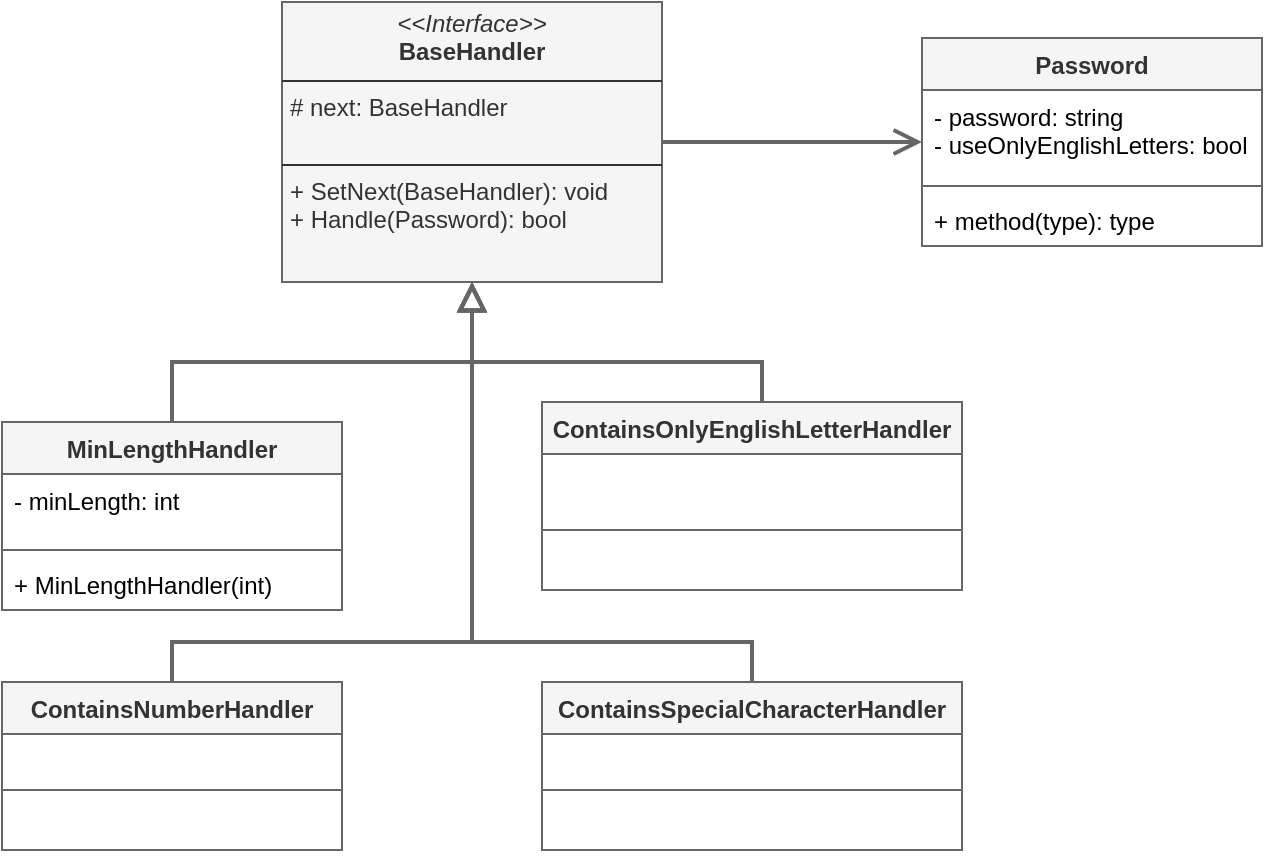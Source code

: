 <mxfile version="26.0.7">
  <diagram name="1 oldal" id="k5VLafUurUEzo1ECD47-">
    <mxGraphModel dx="1551" dy="384" grid="1" gridSize="10" guides="1" tooltips="1" connect="1" arrows="1" fold="1" page="1" pageScale="1" pageWidth="827" pageHeight="1169" math="0" shadow="0">
      <root>
        <mxCell id="0" />
        <mxCell id="1" parent="0" />
        <mxCell id="AM5RCEI44mSeraNB-EIr-6" style="edgeStyle=orthogonalEdgeStyle;rounded=0;orthogonalLoop=1;jettySize=auto;html=1;fillColor=#f5f5f5;strokeColor=#666666;strokeWidth=2;endSize=10;endArrow=open;endFill=0;" edge="1" parent="1" source="AM5RCEI44mSeraNB-EIr-1" target="AM5RCEI44mSeraNB-EIr-2">
          <mxGeometry relative="1" as="geometry" />
        </mxCell>
        <mxCell id="AM5RCEI44mSeraNB-EIr-1" value="&lt;p style=&quot;margin:0px;margin-top:4px;text-align:center;&quot;&gt;&lt;i&gt;&amp;lt;&amp;lt;Interface&amp;gt;&amp;gt;&lt;/i&gt;&lt;br&gt;&lt;b&gt;BaseHandler&lt;/b&gt;&lt;/p&gt;&lt;hr size=&quot;1&quot; style=&quot;border-style:solid;&quot;&gt;&lt;p style=&quot;margin:0px;margin-left:4px;&quot;&gt;# next: BaseHandler&lt;br&gt;&amp;nbsp;&lt;/p&gt;&lt;hr size=&quot;1&quot; style=&quot;border-style:solid;&quot;&gt;&lt;p style=&quot;margin:0px;margin-left:4px;&quot;&gt;+ SetNext(BaseHandler): void&lt;br&gt;+ Handle(Password): bool&lt;/p&gt;" style="verticalAlign=top;align=left;overflow=fill;html=1;whiteSpace=wrap;fillColor=#f5f5f5;fontColor=#333333;strokeColor=#666666;" vertex="1" parent="1">
          <mxGeometry x="120" y="100" width="190" height="140" as="geometry" />
        </mxCell>
        <mxCell id="AM5RCEI44mSeraNB-EIr-2" value="Password" style="swimlane;fontStyle=1;align=center;verticalAlign=top;childLayout=stackLayout;horizontal=1;startSize=26;horizontalStack=0;resizeParent=1;resizeParentMax=0;resizeLast=0;collapsible=1;marginBottom=0;whiteSpace=wrap;html=1;fillColor=#f5f5f5;fontColor=#333333;strokeColor=#666666;" vertex="1" parent="1">
          <mxGeometry x="440" y="118" width="170" height="104" as="geometry" />
        </mxCell>
        <mxCell id="AM5RCEI44mSeraNB-EIr-3" value="- password: string&lt;div&gt;- useOnlyEnglishLetters: bool&lt;/div&gt;" style="text;strokeColor=none;fillColor=none;align=left;verticalAlign=top;spacingLeft=4;spacingRight=4;overflow=hidden;rotatable=0;points=[[0,0.5],[1,0.5]];portConstraint=eastwest;whiteSpace=wrap;html=1;" vertex="1" parent="AM5RCEI44mSeraNB-EIr-2">
          <mxGeometry y="26" width="170" height="44" as="geometry" />
        </mxCell>
        <mxCell id="AM5RCEI44mSeraNB-EIr-4" value="" style="line;strokeWidth=1;fillColor=none;align=left;verticalAlign=middle;spacingTop=-1;spacingLeft=3;spacingRight=3;rotatable=0;labelPosition=right;points=[];portConstraint=eastwest;strokeColor=inherit;" vertex="1" parent="AM5RCEI44mSeraNB-EIr-2">
          <mxGeometry y="70" width="170" height="8" as="geometry" />
        </mxCell>
        <mxCell id="AM5RCEI44mSeraNB-EIr-5" value="+ method(type): type" style="text;strokeColor=none;fillColor=none;align=left;verticalAlign=top;spacingLeft=4;spacingRight=4;overflow=hidden;rotatable=0;points=[[0,0.5],[1,0.5]];portConstraint=eastwest;whiteSpace=wrap;html=1;" vertex="1" parent="AM5RCEI44mSeraNB-EIr-2">
          <mxGeometry y="78" width="170" height="26" as="geometry" />
        </mxCell>
        <mxCell id="AM5RCEI44mSeraNB-EIr-7" value="MinLengthHandler" style="swimlane;fontStyle=1;align=center;verticalAlign=top;childLayout=stackLayout;horizontal=1;startSize=26;horizontalStack=0;resizeParent=1;resizeParentMax=0;resizeLast=0;collapsible=1;marginBottom=0;whiteSpace=wrap;html=1;fillColor=#f5f5f5;fontColor=#333333;strokeColor=#666666;" vertex="1" parent="1">
          <mxGeometry x="-20" y="310" width="170" height="94" as="geometry" />
        </mxCell>
        <mxCell id="AM5RCEI44mSeraNB-EIr-8" value="- minLength: int" style="text;strokeColor=none;fillColor=none;align=left;verticalAlign=top;spacingLeft=4;spacingRight=4;overflow=hidden;rotatable=0;points=[[0,0.5],[1,0.5]];portConstraint=eastwest;whiteSpace=wrap;html=1;" vertex="1" parent="AM5RCEI44mSeraNB-EIr-7">
          <mxGeometry y="26" width="170" height="34" as="geometry" />
        </mxCell>
        <mxCell id="AM5RCEI44mSeraNB-EIr-9" value="" style="line;strokeWidth=1;fillColor=none;align=left;verticalAlign=middle;spacingTop=-1;spacingLeft=3;spacingRight=3;rotatable=0;labelPosition=right;points=[];portConstraint=eastwest;strokeColor=inherit;" vertex="1" parent="AM5RCEI44mSeraNB-EIr-7">
          <mxGeometry y="60" width="170" height="8" as="geometry" />
        </mxCell>
        <mxCell id="AM5RCEI44mSeraNB-EIr-10" value="+ MinLengthHandler(int)" style="text;strokeColor=none;fillColor=none;align=left;verticalAlign=top;spacingLeft=4;spacingRight=4;overflow=hidden;rotatable=0;points=[[0,0.5],[1,0.5]];portConstraint=eastwest;whiteSpace=wrap;html=1;" vertex="1" parent="AM5RCEI44mSeraNB-EIr-7">
          <mxGeometry y="68" width="170" height="26" as="geometry" />
        </mxCell>
        <mxCell id="AM5RCEI44mSeraNB-EIr-11" style="rounded=0;orthogonalLoop=1;jettySize=auto;html=1;fillColor=#f5f5f5;strokeColor=#666666;strokeWidth=2;endSize=10;endArrow=block;endFill=0;edgeStyle=orthogonalEdgeStyle;elbow=vertical;" edge="1" parent="1" source="AM5RCEI44mSeraNB-EIr-7" target="AM5RCEI44mSeraNB-EIr-1">
          <mxGeometry relative="1" as="geometry">
            <mxPoint x="320" y="180" as="sourcePoint" />
            <mxPoint x="450" y="180" as="targetPoint" />
            <Array as="points">
              <mxPoint x="65" y="280" />
              <mxPoint x="215" y="280" />
            </Array>
          </mxGeometry>
        </mxCell>
        <mxCell id="AM5RCEI44mSeraNB-EIr-12" value="ContainsNumberHandler" style="swimlane;fontStyle=1;align=center;verticalAlign=top;childLayout=stackLayout;horizontal=1;startSize=26;horizontalStack=0;resizeParent=1;resizeParentMax=0;resizeLast=0;collapsible=1;marginBottom=0;whiteSpace=wrap;html=1;fillColor=#f5f5f5;fontColor=#333333;strokeColor=#666666;" vertex="1" parent="1">
          <mxGeometry x="-20" y="440" width="170" height="84" as="geometry" />
        </mxCell>
        <mxCell id="AM5RCEI44mSeraNB-EIr-13" value="&amp;nbsp;" style="text;strokeColor=none;fillColor=none;align=left;verticalAlign=top;spacingLeft=4;spacingRight=4;overflow=hidden;rotatable=0;points=[[0,0.5],[1,0.5]];portConstraint=eastwest;whiteSpace=wrap;html=1;" vertex="1" parent="AM5RCEI44mSeraNB-EIr-12">
          <mxGeometry y="26" width="170" height="24" as="geometry" />
        </mxCell>
        <mxCell id="AM5RCEI44mSeraNB-EIr-14" value="" style="line;strokeWidth=1;fillColor=none;align=left;verticalAlign=middle;spacingTop=-1;spacingLeft=3;spacingRight=3;rotatable=0;labelPosition=right;points=[];portConstraint=eastwest;strokeColor=inherit;" vertex="1" parent="AM5RCEI44mSeraNB-EIr-12">
          <mxGeometry y="50" width="170" height="8" as="geometry" />
        </mxCell>
        <mxCell id="AM5RCEI44mSeraNB-EIr-15" value="&amp;nbsp;" style="text;strokeColor=none;fillColor=none;align=left;verticalAlign=top;spacingLeft=4;spacingRight=4;overflow=hidden;rotatable=0;points=[[0,0.5],[1,0.5]];portConstraint=eastwest;whiteSpace=wrap;html=1;" vertex="1" parent="AM5RCEI44mSeraNB-EIr-12">
          <mxGeometry y="58" width="170" height="26" as="geometry" />
        </mxCell>
        <mxCell id="AM5RCEI44mSeraNB-EIr-16" style="rounded=0;orthogonalLoop=1;jettySize=auto;html=1;fillColor=#f5f5f5;strokeColor=#666666;strokeWidth=2;endSize=10;endArrow=block;endFill=0;edgeStyle=orthogonalEdgeStyle;elbow=vertical;" edge="1" parent="1" source="AM5RCEI44mSeraNB-EIr-12" target="AM5RCEI44mSeraNB-EIr-1">
          <mxGeometry relative="1" as="geometry">
            <mxPoint x="75" y="320" as="sourcePoint" />
            <mxPoint x="225" y="250" as="targetPoint" />
            <Array as="points">
              <mxPoint x="65" y="420" />
              <mxPoint x="215" y="420" />
            </Array>
          </mxGeometry>
        </mxCell>
        <mxCell id="AM5RCEI44mSeraNB-EIr-17" value="ContainsOnlyEnglishLetterHandler" style="swimlane;fontStyle=1;align=center;verticalAlign=top;childLayout=stackLayout;horizontal=1;startSize=26;horizontalStack=0;resizeParent=1;resizeParentMax=0;resizeLast=0;collapsible=1;marginBottom=0;whiteSpace=wrap;html=1;fillColor=#f5f5f5;fontColor=#333333;strokeColor=#666666;" vertex="1" parent="1">
          <mxGeometry x="250" y="300" width="210" height="94" as="geometry" />
        </mxCell>
        <mxCell id="AM5RCEI44mSeraNB-EIr-18" value="&amp;nbsp;" style="text;strokeColor=none;fillColor=none;align=left;verticalAlign=top;spacingLeft=4;spacingRight=4;overflow=hidden;rotatable=0;points=[[0,0.5],[1,0.5]];portConstraint=eastwest;whiteSpace=wrap;html=1;" vertex="1" parent="AM5RCEI44mSeraNB-EIr-17">
          <mxGeometry y="26" width="210" height="34" as="geometry" />
        </mxCell>
        <mxCell id="AM5RCEI44mSeraNB-EIr-19" value="" style="line;strokeWidth=1;fillColor=none;align=left;verticalAlign=middle;spacingTop=-1;spacingLeft=3;spacingRight=3;rotatable=0;labelPosition=right;points=[];portConstraint=eastwest;strokeColor=inherit;" vertex="1" parent="AM5RCEI44mSeraNB-EIr-17">
          <mxGeometry y="60" width="210" height="8" as="geometry" />
        </mxCell>
        <mxCell id="AM5RCEI44mSeraNB-EIr-20" value="&amp;nbsp;" style="text;strokeColor=none;fillColor=none;align=left;verticalAlign=top;spacingLeft=4;spacingRight=4;overflow=hidden;rotatable=0;points=[[0,0.5],[1,0.5]];portConstraint=eastwest;whiteSpace=wrap;html=1;" vertex="1" parent="AM5RCEI44mSeraNB-EIr-17">
          <mxGeometry y="68" width="210" height="26" as="geometry" />
        </mxCell>
        <mxCell id="AM5RCEI44mSeraNB-EIr-21" style="rounded=0;orthogonalLoop=1;jettySize=auto;html=1;fillColor=#f5f5f5;strokeColor=#666666;strokeWidth=2;endSize=10;endArrow=block;endFill=0;edgeStyle=orthogonalEdgeStyle;elbow=vertical;" edge="1" parent="1" source="AM5RCEI44mSeraNB-EIr-17" target="AM5RCEI44mSeraNB-EIr-1">
          <mxGeometry relative="1" as="geometry">
            <mxPoint x="590" y="170" as="sourcePoint" />
            <mxPoint x="485" y="230" as="targetPoint" />
            <Array as="points">
              <mxPoint x="360" y="280" />
              <mxPoint x="215" y="280" />
            </Array>
          </mxGeometry>
        </mxCell>
        <mxCell id="AM5RCEI44mSeraNB-EIr-22" value="ContainsSpecialCharacterHandler" style="swimlane;fontStyle=1;align=center;verticalAlign=top;childLayout=stackLayout;horizontal=1;startSize=26;horizontalStack=0;resizeParent=1;resizeParentMax=0;resizeLast=0;collapsible=1;marginBottom=0;whiteSpace=wrap;html=1;fillColor=#f5f5f5;fontColor=#333333;strokeColor=#666666;" vertex="1" parent="1">
          <mxGeometry x="250" y="440" width="210" height="84" as="geometry" />
        </mxCell>
        <mxCell id="AM5RCEI44mSeraNB-EIr-23" value="&amp;nbsp;" style="text;strokeColor=none;fillColor=none;align=left;verticalAlign=top;spacingLeft=4;spacingRight=4;overflow=hidden;rotatable=0;points=[[0,0.5],[1,0.5]];portConstraint=eastwest;whiteSpace=wrap;html=1;" vertex="1" parent="AM5RCEI44mSeraNB-EIr-22">
          <mxGeometry y="26" width="210" height="24" as="geometry" />
        </mxCell>
        <mxCell id="AM5RCEI44mSeraNB-EIr-24" value="" style="line;strokeWidth=1;fillColor=none;align=left;verticalAlign=middle;spacingTop=-1;spacingLeft=3;spacingRight=3;rotatable=0;labelPosition=right;points=[];portConstraint=eastwest;strokeColor=inherit;" vertex="1" parent="AM5RCEI44mSeraNB-EIr-22">
          <mxGeometry y="50" width="210" height="8" as="geometry" />
        </mxCell>
        <mxCell id="AM5RCEI44mSeraNB-EIr-25" value="&amp;nbsp;" style="text;strokeColor=none;fillColor=none;align=left;verticalAlign=top;spacingLeft=4;spacingRight=4;overflow=hidden;rotatable=0;points=[[0,0.5],[1,0.5]];portConstraint=eastwest;whiteSpace=wrap;html=1;" vertex="1" parent="AM5RCEI44mSeraNB-EIr-22">
          <mxGeometry y="58" width="210" height="26" as="geometry" />
        </mxCell>
        <mxCell id="AM5RCEI44mSeraNB-EIr-26" style="rounded=0;orthogonalLoop=1;jettySize=auto;html=1;fillColor=#f5f5f5;strokeColor=#666666;strokeWidth=2;endSize=10;endArrow=block;endFill=0;edgeStyle=orthogonalEdgeStyle;elbow=vertical;" edge="1" parent="1" source="AM5RCEI44mSeraNB-EIr-22" target="AM5RCEI44mSeraNB-EIr-1">
          <mxGeometry relative="1" as="geometry">
            <mxPoint x="345" y="310" as="sourcePoint" />
            <mxPoint x="485" y="230" as="targetPoint" />
            <Array as="points">
              <mxPoint x="355" y="420" />
              <mxPoint x="215" y="420" />
            </Array>
          </mxGeometry>
        </mxCell>
      </root>
    </mxGraphModel>
  </diagram>
</mxfile>
